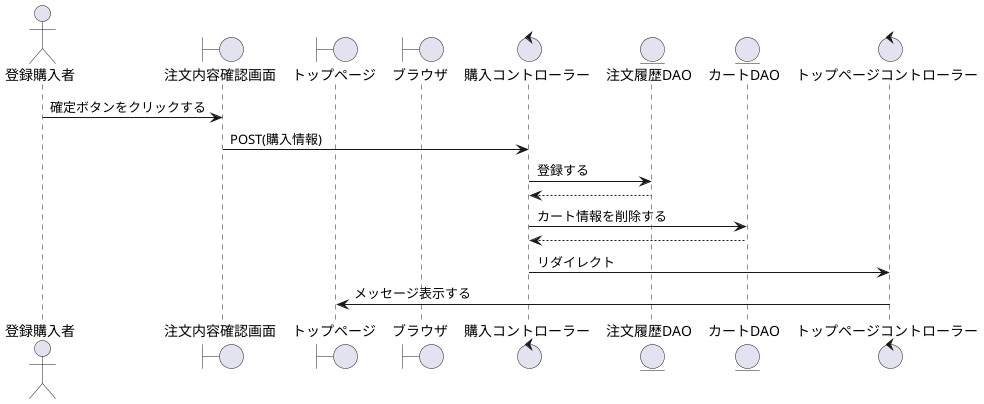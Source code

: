 @startuml 購入

actor    "登録購入者" as account
boundary "注文内容確認画面" as change_password
boundary "トップページ" as top
boundary "ブラウザ" as brz
control  "購入コントローラー" as change_password_c
entity   "注文履歴DAO" as chumon_dao
entity   "カートDAO" as cart_dao
control  "トップページコントローラー" as top_c

'-------------------------------------------------------------------------------------------

account -> change_password : 確定ボタンをクリックする
change_password -> change_password_c : POST(購入情報)
chumon_dao <- change_password_c : 登録する
chumon_dao --> change_password_c
cart_dao <- change_password_c : カート情報を削除する
cart_dao --> change_password_c
change_password_c -> top_c : リダイレクト
top <- top_c : メッセージ表示する
@enduml
